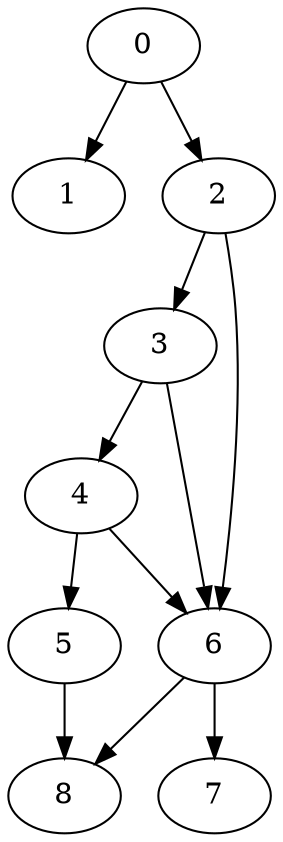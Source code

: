 digraph {
	0
	1
	2
	3
	4
	5
	6
	7
	8
	3 -> 4
	4 -> 5
	4 -> 6
	2 -> 6
	3 -> 6
	6 -> 7
	5 -> 8
	6 -> 8
	0 -> 1
	0 -> 2
	2 -> 3
}
